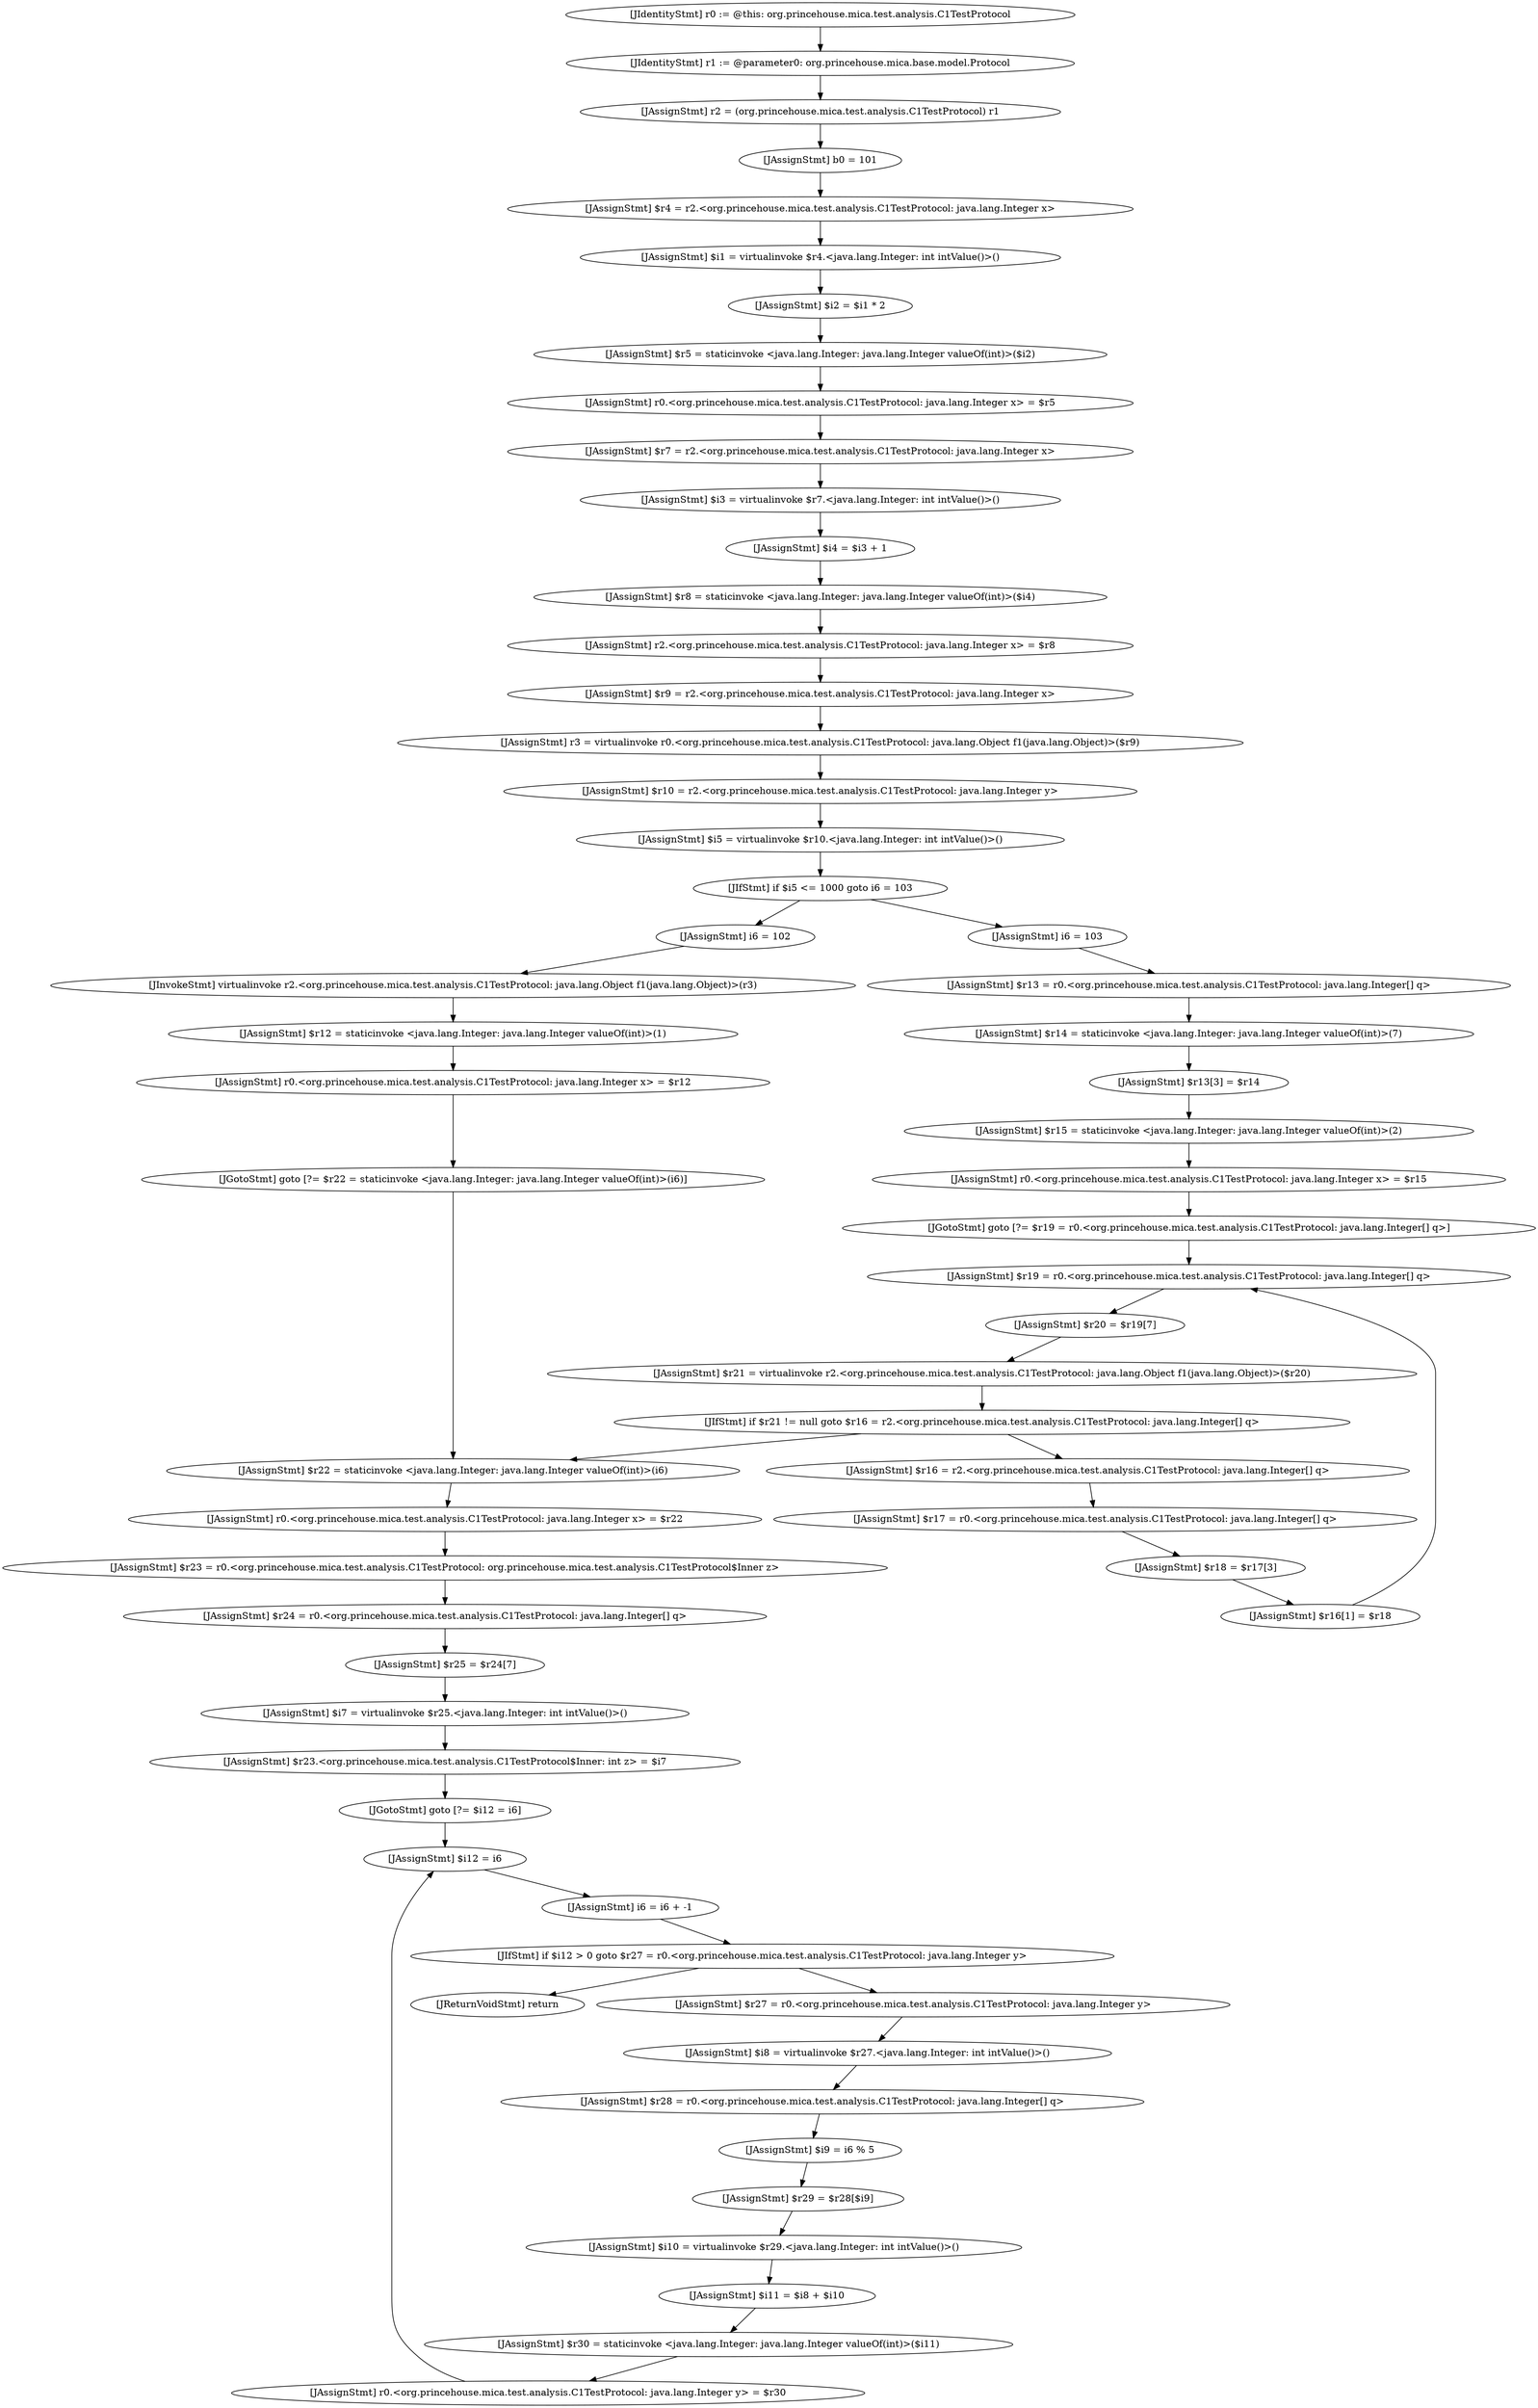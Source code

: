 digraph G {
  184313008 [label = "[JIdentityStmt] r0 := @this: org.princehouse.mica.test.analysis.C1TestProtocol"];
  -2119334016 [label = "[JIdentityStmt] r1 := @parameter0: org.princehouse.mica.base.model.Protocol"];
  -1743431063 [label = "[JAssignStmt] r2 = (org.princehouse.mica.test.analysis.C1TestProtocol) r1"];
  -1480972314 [label = "[JAssignStmt] b0 = 101"];
  720705103 [label = "[JAssignStmt] $r4 = r2.<org.princehouse.mica.test.analysis.C1TestProtocol: java.lang.Integer x>"];
  -98480462 [label = "[JAssignStmt] $i1 = virtualinvoke $r4.<java.lang.Integer: int intValue()>()"];
  -1108821719 [label = "[JAssignStmt] $i2 = $i1 * 2"];
  1497839903 [label = "[JAssignStmt] $r5 = staticinvoke <java.lang.Integer: java.lang.Integer valueOf(int)>($i2)"];
  -1763828142 [label = "[JAssignStmt] r0.<org.princehouse.mica.test.analysis.C1TestProtocol: java.lang.Integer x> = $r5"];
  1081064722 [label = "[JAssignStmt] $r7 = r2.<org.princehouse.mica.test.analysis.C1TestProtocol: java.lang.Integer x>"];
  1989135863 [label = "[JAssignStmt] $i3 = virtualinvoke $r7.<java.lang.Integer: int intValue()>()"];
  -405909139 [label = "[JAssignStmt] $i4 = $i3 + 1"];
  -1368723872 [label = "[JAssignStmt] $r8 = staticinvoke <java.lang.Integer: java.lang.Integer valueOf(int)>($i4)"];
  1388636691 [label = "[JAssignStmt] r2.<org.princehouse.mica.test.analysis.C1TestProtocol: java.lang.Integer x> = $r8"];
  1321304468 [label = "[JAssignStmt] $r9 = r2.<org.princehouse.mica.test.analysis.C1TestProtocol: java.lang.Integer x>"];
  -960003735 [label = "[JAssignStmt] r3 = virtualinvoke r0.<org.princehouse.mica.test.analysis.C1TestProtocol: java.lang.Object f1(java.lang.Object)>($r9)"];
  1401129191 [label = "[JAssignStmt] $r10 = r2.<org.princehouse.mica.test.analysis.C1TestProtocol: java.lang.Integer y>"];
  651680079 [label = "[JAssignStmt] $i5 = virtualinvoke $r10.<java.lang.Integer: int intValue()>()"];
  1175851261 [label = "[JIfStmt] if $i5 <= 1000 goto i6 = 103"];
  -1136147066 [label = "[JAssignStmt] i6 = 102"];
  -1252166270 [label = "[JInvokeStmt] virtualinvoke r2.<org.princehouse.mica.test.analysis.C1TestProtocol: java.lang.Object f1(java.lang.Object)>(r3)"];
  1850965237 [label = "[JAssignStmt] $r12 = staticinvoke <java.lang.Integer: java.lang.Integer valueOf(int)>(1)"];
  1155902372 [label = "[JAssignStmt] r0.<org.princehouse.mica.test.analysis.C1TestProtocol: java.lang.Integer x> = $r12"];
  575260859 [label = "[JGotoStmt] goto [?= $r22 = staticinvoke <java.lang.Integer: java.lang.Integer valueOf(int)>(i6)]"];
  -1136147065 [label = "[JAssignStmt] i6 = 103"];
  -1590370286 [label = "[JAssignStmt] $r13 = r0.<org.princehouse.mica.test.analysis.C1TestProtocol: java.lang.Integer[] q>"];
  883614769 [label = "[JAssignStmt] $r14 = staticinvoke <java.lang.Integer: java.lang.Integer valueOf(int)>(7)"];
  682982760 [label = "[JAssignStmt] $r13[3] = $r14"];
  399939287 [label = "[JAssignStmt] $r15 = staticinvoke <java.lang.Integer: java.lang.Integer valueOf(int)>(2)"];
  1155902375 [label = "[JAssignStmt] r0.<org.princehouse.mica.test.analysis.C1TestProtocol: java.lang.Integer x> = $r15"];
  654887943 [label = "[JGotoStmt] goto [?= $r19 = r0.<org.princehouse.mica.test.analysis.C1TestProtocol: java.lang.Integer[] q>]"];
  -959497005 [label = "[JAssignStmt] $r16 = r2.<org.princehouse.mica.test.analysis.C1TestProtocol: java.lang.Integer[] q>"];
  588920854 [label = "[JAssignStmt] $r17 = r0.<org.princehouse.mica.test.analysis.C1TestProtocol: java.lang.Integer[] q>"];
  -45731700 [label = "[JAssignStmt] $r18 = $r17[3]"];
  -1092962387 [label = "[JAssignStmt] $r16[1] = $r18"];
  -468917224 [label = "[JAssignStmt] $r19 = r0.<org.princehouse.mica.test.analysis.C1TestProtocol: java.lang.Integer[] q>"];
  1574119709 [label = "[JAssignStmt] $r20 = $r19[7]"];
  -836618244 [label = "[JAssignStmt] $r21 = virtualinvoke r2.<org.princehouse.mica.test.analysis.C1TestProtocol: java.lang.Object f1(java.lang.Object)>($r20)"];
  161798763 [label = "[JIfStmt] if $r21 != null goto $r16 = r2.<org.princehouse.mica.test.analysis.C1TestProtocol: java.lang.Integer[] q>"];
  589880480 [label = "[JAssignStmt] $r22 = staticinvoke <java.lang.Integer: java.lang.Integer valueOf(int)>(i6)"];
  1155902403 [label = "[JAssignStmt] r0.<org.princehouse.mica.test.analysis.C1TestProtocol: java.lang.Integer x> = $r22"];
  95903617 [label = "[JAssignStmt] $r23 = r0.<org.princehouse.mica.test.analysis.C1TestProtocol: org.princehouse.mica.test.analysis.C1TestProtocol$Inner z>"];
  -1335910350 [label = "[JAssignStmt] $r24 = r0.<org.princehouse.mica.test.analysis.C1TestProtocol: java.lang.Integer[] q>"];
  1180072072 [label = "[JAssignStmt] $r25 = $r24[7]"];
  1996633393 [label = "[JAssignStmt] $i7 = virtualinvoke $r25.<java.lang.Integer: int intValue()>()"];
  -1256936137 [label = "[JAssignStmt] $r23.<org.princehouse.mica.test.analysis.C1TestProtocol$Inner: int z> = $i7"];
  20667610 [label = "[JGotoStmt] goto [?= $i12 = i6]"];
  783494223 [label = "[JAssignStmt] $r27 = r0.<org.princehouse.mica.test.analysis.C1TestProtocol: java.lang.Integer y>"];
  252178194 [label = "[JAssignStmt] $i8 = virtualinvoke $r27.<java.lang.Integer: int intValue()>()"];
  843380790 [label = "[JAssignStmt] $r28 = r0.<org.princehouse.mica.test.analysis.C1TestProtocol: java.lang.Integer[] q>"];
  1763372927 [label = "[JAssignStmt] $i9 = i6 % 5"];
  -881753013 [label = "[JAssignStmt] $r29 = $r28[$i9]"];
  -600515023 [label = "[JAssignStmt] $i10 = virtualinvoke $r29.<java.lang.Integer: int intValue()>()"];
  1021210299 [label = "[JAssignStmt] $i11 = $i8 + $i10"];
  -142906773 [label = "[JAssignStmt] $r30 = staticinvoke <java.lang.Integer: java.lang.Integer valueOf(int)>($i11)"];
  -651552031 [label = "[JAssignStmt] r0.<org.princehouse.mica.test.analysis.C1TestProtocol: java.lang.Integer y> = $r30"];
  -123416543 [label = "[JAssignStmt] $i12 = i6"];
  -1142030561 [label = "[JAssignStmt] i6 = i6 + -1"];
  -1711566877 [label = "[JIfStmt] if $i12 > 0 goto $r27 = r0.<org.princehouse.mica.test.analysis.C1TestProtocol: java.lang.Integer y>"];
  317226318 [label = "[JReturnVoidStmt] return"];
  184313008 -> -2119334016;
  -2119334016 -> -1743431063;
  -1743431063 -> -1480972314;
  -1480972314 -> 720705103;
  720705103 -> -98480462;
  -98480462 -> -1108821719;
  -1108821719 -> 1497839903;
  1497839903 -> -1763828142;
  -1763828142 -> 1081064722;
  1081064722 -> 1989135863;
  1989135863 -> -405909139;
  -405909139 -> -1368723872;
  -1368723872 -> 1388636691;
  1388636691 -> 1321304468;
  1321304468 -> -960003735;
  -960003735 -> 1401129191;
  1401129191 -> 651680079;
  651680079 -> 1175851261;
  1175851261 -> -1136147066;
  1175851261 -> -1136147065;
  -1136147066 -> -1252166270;
  -1252166270 -> 1850965237;
  1850965237 -> 1155902372;
  1155902372 -> 575260859;
  575260859 -> 589880480;
  -1136147065 -> -1590370286;
  -1590370286 -> 883614769;
  883614769 -> 682982760;
  682982760 -> 399939287;
  399939287 -> 1155902375;
  1155902375 -> 654887943;
  654887943 -> -468917224;
  -959497005 -> 588920854;
  588920854 -> -45731700;
  -45731700 -> -1092962387;
  -1092962387 -> -468917224;
  -468917224 -> 1574119709;
  1574119709 -> -836618244;
  -836618244 -> 161798763;
  161798763 -> 589880480;
  161798763 -> -959497005;
  589880480 -> 1155902403;
  1155902403 -> 95903617;
  95903617 -> -1335910350;
  -1335910350 -> 1180072072;
  1180072072 -> 1996633393;
  1996633393 -> -1256936137;
  -1256936137 -> 20667610;
  20667610 -> -123416543;
  783494223 -> 252178194;
  252178194 -> 843380790;
  843380790 -> 1763372927;
  1763372927 -> -881753013;
  -881753013 -> -600515023;
  -600515023 -> 1021210299;
  1021210299 -> -142906773;
  -142906773 -> -651552031;
  -651552031 -> -123416543;
  -123416543 -> -1142030561;
  -1142030561 -> -1711566877;
  -1711566877 -> 317226318;
  -1711566877 -> 783494223;
}
